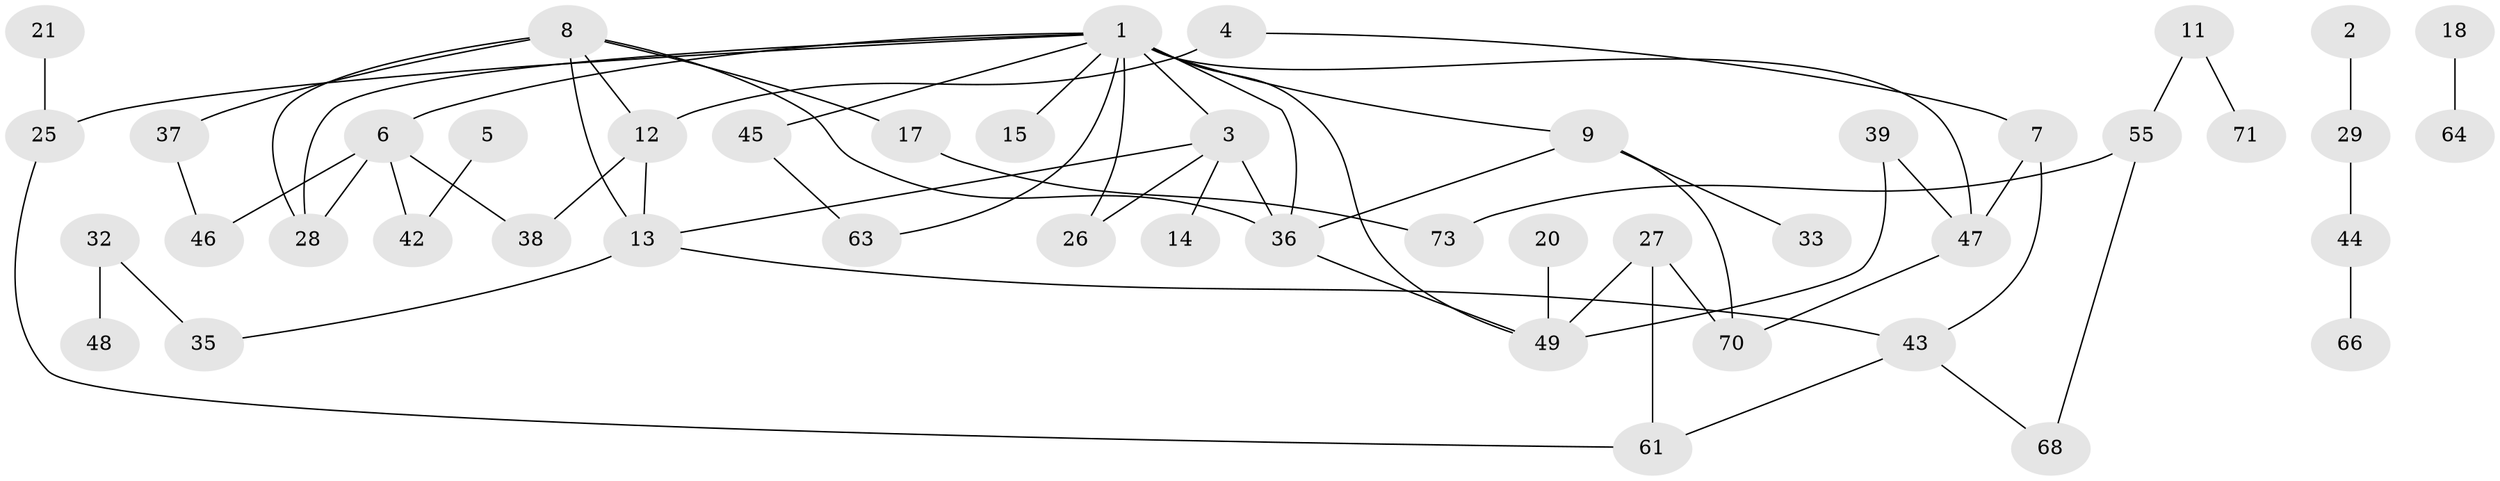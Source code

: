 // original degree distribution, {4: 0.10273972602739725, 1: 0.2534246575342466, 3: 0.1780821917808219, 2: 0.2602739726027397, 7: 0.0136986301369863, 0: 0.1643835616438356, 5: 0.02054794520547945, 6: 0.00684931506849315}
// Generated by graph-tools (version 1.1) at 2025/33/03/09/25 02:33:40]
// undirected, 47 vertices, 63 edges
graph export_dot {
graph [start="1"]
  node [color=gray90,style=filled];
  1;
  2;
  3;
  4;
  5;
  6;
  7;
  8;
  9;
  11;
  12;
  13;
  14;
  15;
  17;
  18;
  20;
  21;
  25;
  26;
  27;
  28;
  29;
  32;
  33;
  35;
  36;
  37;
  38;
  39;
  42;
  43;
  44;
  45;
  46;
  47;
  48;
  49;
  55;
  61;
  63;
  64;
  66;
  68;
  70;
  71;
  73;
  1 -- 3 [weight=1.0];
  1 -- 6 [weight=2.0];
  1 -- 9 [weight=1.0];
  1 -- 15 [weight=1.0];
  1 -- 25 [weight=1.0];
  1 -- 26 [weight=2.0];
  1 -- 28 [weight=1.0];
  1 -- 36 [weight=2.0];
  1 -- 45 [weight=1.0];
  1 -- 47 [weight=1.0];
  1 -- 49 [weight=1.0];
  1 -- 63 [weight=1.0];
  2 -- 29 [weight=1.0];
  3 -- 13 [weight=1.0];
  3 -- 14 [weight=1.0];
  3 -- 26 [weight=1.0];
  3 -- 36 [weight=1.0];
  4 -- 7 [weight=1.0];
  4 -- 12 [weight=2.0];
  5 -- 42 [weight=1.0];
  6 -- 28 [weight=1.0];
  6 -- 38 [weight=1.0];
  6 -- 42 [weight=3.0];
  6 -- 46 [weight=1.0];
  7 -- 43 [weight=1.0];
  7 -- 47 [weight=1.0];
  8 -- 12 [weight=1.0];
  8 -- 13 [weight=2.0];
  8 -- 17 [weight=1.0];
  8 -- 28 [weight=1.0];
  8 -- 36 [weight=1.0];
  8 -- 37 [weight=1.0];
  9 -- 33 [weight=1.0];
  9 -- 36 [weight=1.0];
  9 -- 70 [weight=1.0];
  11 -- 55 [weight=1.0];
  11 -- 71 [weight=1.0];
  12 -- 13 [weight=1.0];
  12 -- 38 [weight=1.0];
  13 -- 35 [weight=1.0];
  13 -- 43 [weight=1.0];
  17 -- 73 [weight=1.0];
  18 -- 64 [weight=1.0];
  20 -- 49 [weight=1.0];
  21 -- 25 [weight=1.0];
  25 -- 61 [weight=1.0];
  27 -- 49 [weight=1.0];
  27 -- 61 [weight=1.0];
  27 -- 70 [weight=1.0];
  29 -- 44 [weight=1.0];
  32 -- 35 [weight=2.0];
  32 -- 48 [weight=1.0];
  36 -- 49 [weight=1.0];
  37 -- 46 [weight=1.0];
  39 -- 47 [weight=2.0];
  39 -- 49 [weight=1.0];
  43 -- 61 [weight=1.0];
  43 -- 68 [weight=1.0];
  44 -- 66 [weight=1.0];
  45 -- 63 [weight=1.0];
  47 -- 70 [weight=1.0];
  55 -- 68 [weight=1.0];
  55 -- 73 [weight=1.0];
}
